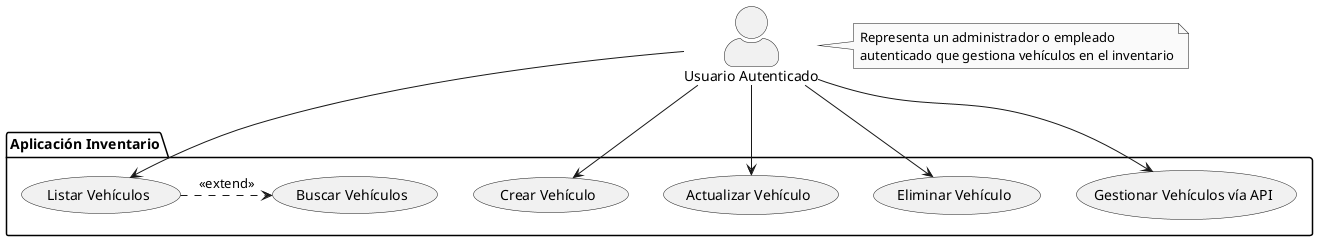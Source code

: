 @startuml
' Diagrama de Casos de Uso para la aplicación Inventario (AutoGest S.L.)

' Configuración
skinparam monochrome true
skinparam shadowing false
skinparam actorStyle awesome

' Actores
actor "Usuario Autenticado" as User

' Sistema
package "Aplicación Inventario" {

  ' Casos de Uso - Vehículos
  (Listar Vehículos) as ListarVehiculos
  (Crear Vehículo) as CrearVehiculo
  (Actualizar Vehículo) as ActualizarVehiculo
  (Eliminar Vehículo) as EliminarVehiculo
  (Buscar Vehículos) as BuscarVehiculos
  (Gestionar Vehículos vía API) as GestionarVehiculosAPI

  ' Relaciones entre Casos de Uso
  ListarVehiculos .> BuscarVehiculos : <<extend>>
}

' Relaciones entre Actores y Casos de Uso
User --> ListarVehiculos
User --> CrearVehiculo
User --> ActualizarVehiculo
User --> EliminarVehiculo
User --> GestionarVehiculosAPI

' Notas
note right of User: Representa un administrador o empleado\nautenticado que gestiona vehículos en el inventario

@enduml